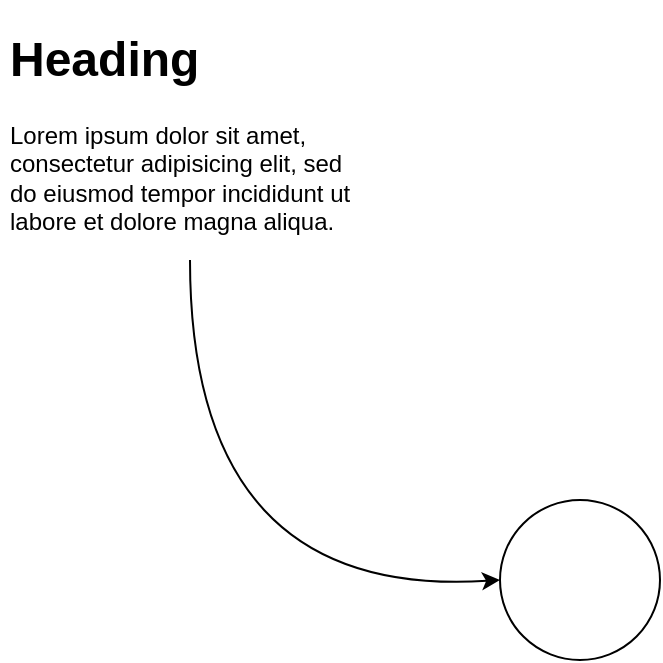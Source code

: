 <mxfile version="12.7.9" type="github"><diagram id="4OUkkNNA4HFFZ1i62e0l" name="Page-1"><mxGraphModel dx="780" dy="838" grid="1" gridSize="10" guides="1" tooltips="1" connect="1" arrows="1" fold="1" page="1" pageScale="1" pageWidth="827" pageHeight="1169" math="0" shadow="0"><root><mxCell id="0"/><mxCell id="1" parent="0"/><mxCell id="hfYNJdI-aoetA4Bgl9kD-1" value="&lt;h1&gt;Heading&lt;/h1&gt;&lt;p&gt;Lorem ipsum dolor sit amet, consectetur adipisicing elit, sed do eiusmod tempor incididunt ut labore et dolore magna aliqua.&lt;/p&gt;" style="text;html=1;strokeColor=none;fillColor=none;spacing=5;spacingTop=-20;whiteSpace=wrap;overflow=hidden;rounded=0;" vertex="1" parent="1"><mxGeometry x="110" y="150" width="190" height="120" as="geometry"/></mxCell><mxCell id="hfYNJdI-aoetA4Bgl9kD-2" value="" style="ellipse;whiteSpace=wrap;html=1;aspect=fixed;" vertex="1" parent="1"><mxGeometry x="360" y="390" width="80" height="80" as="geometry"/></mxCell><mxCell id="hfYNJdI-aoetA4Bgl9kD-3" value="" style="curved=1;endArrow=classic;html=1;exitX=0.5;exitY=1;exitDx=0;exitDy=0;entryX=0;entryY=0.5;entryDx=0;entryDy=0;" edge="1" parent="1" source="hfYNJdI-aoetA4Bgl9kD-1" target="hfYNJdI-aoetA4Bgl9kD-2"><mxGeometry width="50" height="50" relative="1" as="geometry"><mxPoint x="210" y="450" as="sourcePoint"/><mxPoint x="260" y="400" as="targetPoint"/><Array as="points"><mxPoint x="205" y="440"/></Array></mxGeometry></mxCell></root></mxGraphModel></diagram></mxfile>